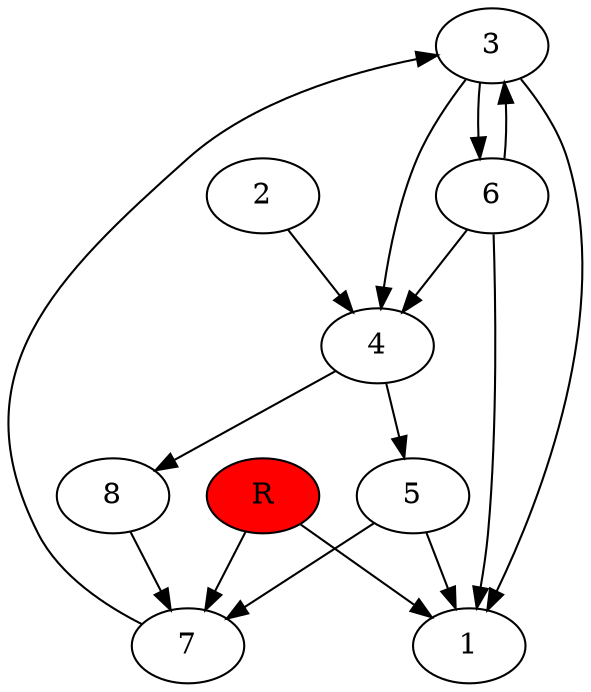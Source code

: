 digraph prb81064 {
	1
	2
	3
	4
	5
	6
	7
	8
	R [fillcolor="#ff0000" style=filled]
	2 -> 4
	3 -> 1
	3 -> 4
	3 -> 6
	4 -> 5
	4 -> 8
	5 -> 1
	5 -> 7
	6 -> 1
	6 -> 3
	6 -> 4
	7 -> 3
	8 -> 7
	R -> 1
	R -> 7
}
